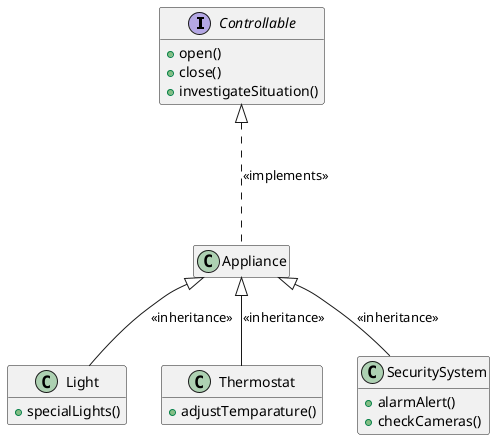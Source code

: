 @startuml
interface Controllable{
    +open()
    +close()
    +investigateSituation()
}

class Appliance{
}

class Light{
    +specialLights()
}

class Thermostat{
    +adjustTemparature()
}

class SecuritySystem{
    +alarmAlert()
    +checkCameras()
}

Appliance .-up-|> Controllable :  <<implements>>
Light -up-|> Appliance : <<inheritance>>
Thermostat -up-|> Appliance : <<inheritance>>
SecuritySystem -up-|> Appliance : <<inheritance>>

hide empty members
@enduml